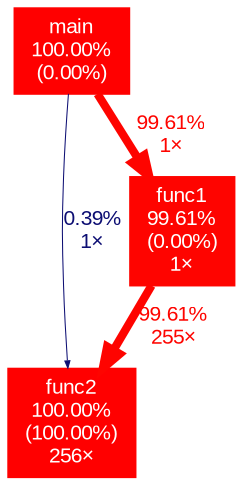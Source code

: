 digraph {
	graph [fontname=Arial, nodesep=0.125, ranksep=0.25];
	node [fontcolor=white, fontname=Arial, height=0, shape=box, style=filled, width=0];
	edge [fontname=Arial];
	1 [color="#ff0000", fontcolor="#ffffff", fontsize="10.00", label="func2\n100.00%\n(100.00%)\n256×"];
	2 [color="#ff0000", fontcolor="#ffffff", fontsize="10.00", label="main\n100.00%\n(0.00%)"];
	2 -> 1 [arrowsize="0.35", color="#0d0e73", fontcolor="#0d0e73", fontsize="10.00", label="0.39%\n1×", labeldistance="0.50", penwidth="0.50"];
	2 -> 3 [arrowsize="1.00", color="#fe0400", fontcolor="#fe0400", fontsize="10.00", label="99.61%\n1×", labeldistance="3.98", penwidth="3.98"];
	3 [color="#fe0400", fontcolor="#ffffff", fontsize="10.00", label="func1\n99.61%\n(0.00%)\n1×"];
	3 -> 1 [arrowsize="1.00", color="#fe0400", fontcolor="#fe0400", fontsize="10.00", label="99.61%\n255×", labeldistance="3.98", penwidth="3.98"];
}

